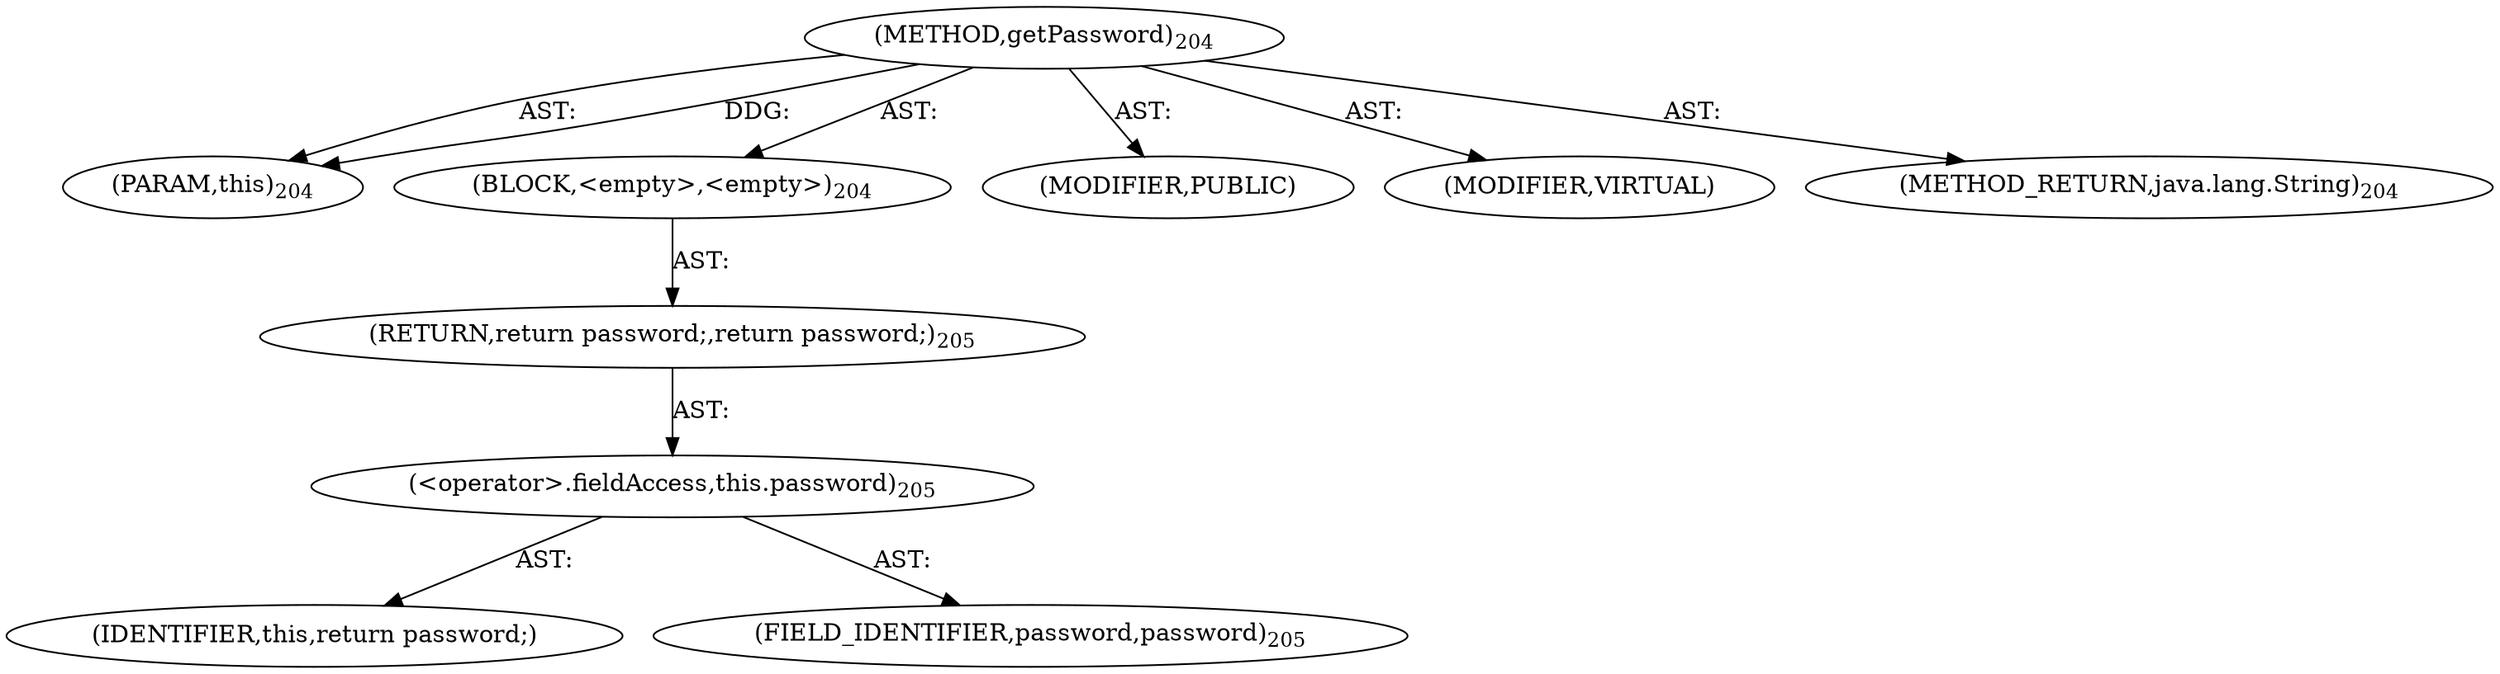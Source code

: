 digraph "getPassword" {  
"111669149706" [label = <(METHOD,getPassword)<SUB>204</SUB>> ]
"115964117007" [label = <(PARAM,this)<SUB>204</SUB>> ]
"25769803793" [label = <(BLOCK,&lt;empty&gt;,&lt;empty&gt;)<SUB>204</SUB>> ]
"146028888068" [label = <(RETURN,return password;,return password;)<SUB>205</SUB>> ]
"30064771115" [label = <(&lt;operator&gt;.fieldAccess,this.password)<SUB>205</SUB>> ]
"68719476765" [label = <(IDENTIFIER,this,return password;)> ]
"55834574862" [label = <(FIELD_IDENTIFIER,password,password)<SUB>205</SUB>> ]
"133143986203" [label = <(MODIFIER,PUBLIC)> ]
"133143986204" [label = <(MODIFIER,VIRTUAL)> ]
"128849018890" [label = <(METHOD_RETURN,java.lang.String)<SUB>204</SUB>> ]
  "111669149706" -> "115964117007"  [ label = "AST: "] 
  "111669149706" -> "25769803793"  [ label = "AST: "] 
  "111669149706" -> "133143986203"  [ label = "AST: "] 
  "111669149706" -> "133143986204"  [ label = "AST: "] 
  "111669149706" -> "128849018890"  [ label = "AST: "] 
  "25769803793" -> "146028888068"  [ label = "AST: "] 
  "146028888068" -> "30064771115"  [ label = "AST: "] 
  "30064771115" -> "68719476765"  [ label = "AST: "] 
  "30064771115" -> "55834574862"  [ label = "AST: "] 
  "111669149706" -> "115964117007"  [ label = "DDG: "] 
}
